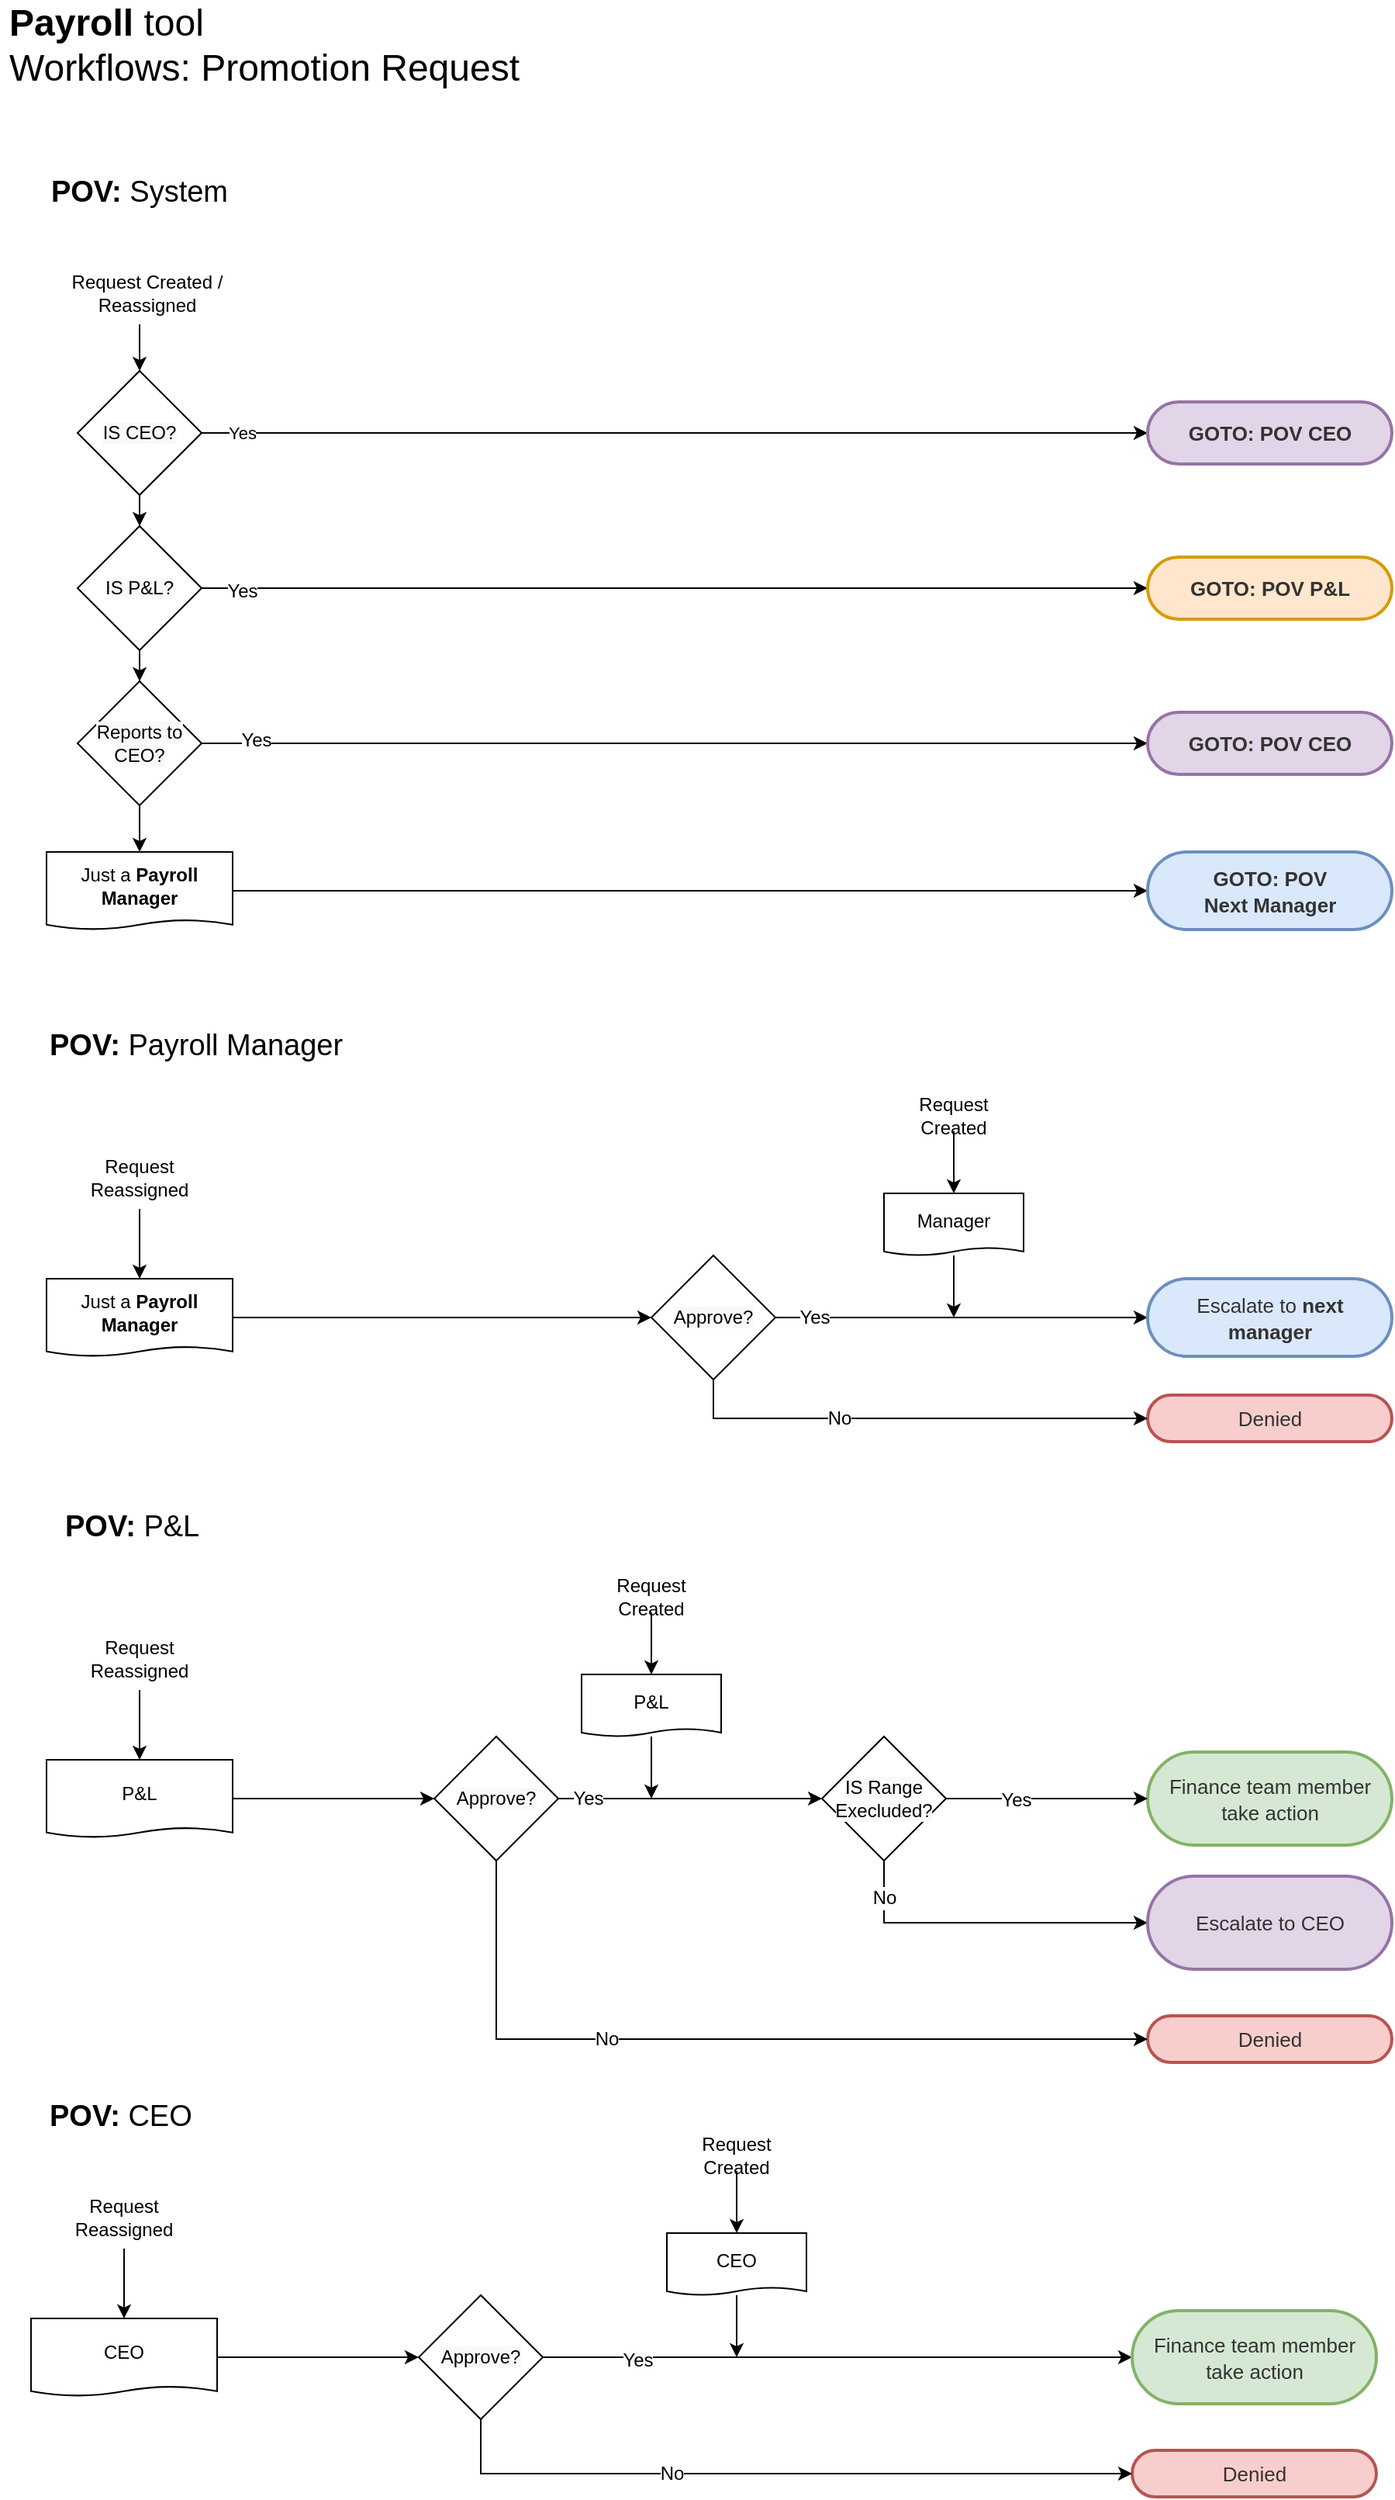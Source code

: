 <mxfile version="14.1.8" type="device"><diagram id="iFKKdAwVWXZ37Aua2bTD" name="Page-1"><mxGraphModel dx="3720" dy="1620" grid="1" gridSize="10" guides="1" tooltips="1" connect="1" arrows="1" fold="1" page="1" pageScale="1" pageWidth="1100" pageHeight="850" math="0" shadow="0"><root><mxCell id="0"/><mxCell id="1" parent="0"/><mxCell id="zcLZmxGaUcgg5o_-5wLQ-11" style="edgeStyle=orthogonalEdgeStyle;rounded=0;orthogonalLoop=1;jettySize=auto;html=1;entryX=0;entryY=0.5;entryDx=0;entryDy=0;" parent="1" source="zcLZmxGaUcgg5o_-5wLQ-2" target="ZkUV8sX0gGMI8ksX3pff-12" edge="1"><mxGeometry relative="1" as="geometry"><mxPoint x="800" y="320.0" as="targetPoint"/></mxGeometry></mxCell><mxCell id="zcLZmxGaUcgg5o_-5wLQ-14" value="Yes" style="edgeLabel;html=1;align=center;verticalAlign=middle;resizable=0;points=[];" parent="zcLZmxGaUcgg5o_-5wLQ-11" vertex="1" connectable="0"><mxGeometry x="-0.916" y="-2" relative="1" as="geometry"><mxPoint y="-2" as="offset"/></mxGeometry></mxCell><mxCell id="zcLZmxGaUcgg5o_-5wLQ-24" style="edgeStyle=orthogonalEdgeStyle;rounded=0;orthogonalLoop=1;jettySize=auto;html=1;entryX=0.5;entryY=0;entryDx=0;entryDy=0;" parent="1" source="zcLZmxGaUcgg5o_-5wLQ-2" target="zcLZmxGaUcgg5o_-5wLQ-3" edge="1"><mxGeometry relative="1" as="geometry"/></mxCell><mxCell id="zcLZmxGaUcgg5o_-5wLQ-2" value="&#10;&#10;&lt;span style=&quot;color: rgb(0, 0, 0); font-family: helvetica; font-size: 12px; font-style: normal; font-weight: 400; letter-spacing: normal; text-align: center; text-indent: 0px; text-transform: none; word-spacing: 0px; background-color: rgb(248, 249, 250); display: inline; float: none;&quot;&gt;IS CEO?&lt;/span&gt;&#10;&#10;" style="rhombus;whiteSpace=wrap;html=1;" parent="1" vertex="1"><mxGeometry x="110" y="280" width="80" height="80" as="geometry"/></mxCell><mxCell id="zcLZmxGaUcgg5o_-5wLQ-25" style="edgeStyle=orthogonalEdgeStyle;rounded=0;orthogonalLoop=1;jettySize=auto;html=1;entryX=0.5;entryY=0;entryDx=0;entryDy=0;" parent="1" source="zcLZmxGaUcgg5o_-5wLQ-3" target="zcLZmxGaUcgg5o_-5wLQ-4" edge="1"><mxGeometry relative="1" as="geometry"/></mxCell><mxCell id="zcLZmxGaUcgg5o_-5wLQ-27" style="edgeStyle=orthogonalEdgeStyle;rounded=0;orthogonalLoop=1;jettySize=auto;html=1;entryX=0;entryY=0.5;entryDx=0;entryDy=0;" parent="1" source="zcLZmxGaUcgg5o_-5wLQ-3" target="zcLZmxGaUcgg5o_-5wLQ-100" edge="1"><mxGeometry relative="1" as="geometry"><mxPoint x="460" y="420" as="targetPoint"/></mxGeometry></mxCell><mxCell id="zcLZmxGaUcgg5o_-5wLQ-136" value="Yes" style="edgeLabel;html=1;align=center;verticalAlign=middle;resizable=0;points=[];fontSize=12;" parent="zcLZmxGaUcgg5o_-5wLQ-27" vertex="1" connectable="0"><mxGeometry x="-0.915" y="-2" relative="1" as="geometry"><mxPoint as="offset"/></mxGeometry></mxCell><mxCell id="zcLZmxGaUcgg5o_-5wLQ-3" value="&lt;span style=&quot;color: rgb(0 , 0 , 0) ; font-family: &amp;#34;helvetica&amp;#34; ; font-size: 12px ; font-style: normal ; font-weight: 400 ; letter-spacing: normal ; text-align: center ; text-indent: 0px ; text-transform: none ; word-spacing: 0px ; background-color: rgb(248 , 249 , 250) ; display: inline ; float: none&quot;&gt;IS P&amp;amp;L?&lt;/span&gt;" style="rhombus;whiteSpace=wrap;html=1;" parent="1" vertex="1"><mxGeometry x="110" y="380" width="80" height="80" as="geometry"/></mxCell><mxCell id="zcLZmxGaUcgg5o_-5wLQ-26" style="edgeStyle=orthogonalEdgeStyle;rounded=0;orthogonalLoop=1;jettySize=auto;html=1;entryX=0.5;entryY=0;entryDx=0;entryDy=0;" parent="1" source="zcLZmxGaUcgg5o_-5wLQ-4" target="zcLZmxGaUcgg5o_-5wLQ-6" edge="1"><mxGeometry relative="1" as="geometry"/></mxCell><mxCell id="zcLZmxGaUcgg5o_-5wLQ-33" style="edgeStyle=orthogonalEdgeStyle;rounded=0;orthogonalLoop=1;jettySize=auto;html=1;entryX=0;entryY=0.5;entryDx=0;entryDy=0;" parent="1" source="zcLZmxGaUcgg5o_-5wLQ-4" target="zcLZmxGaUcgg5o_-5wLQ-41" edge="1"><mxGeometry relative="1" as="geometry"><mxPoint x="780" y="520.0" as="targetPoint"/></mxGeometry></mxCell><mxCell id="zcLZmxGaUcgg5o_-5wLQ-137" value="Yes" style="edgeLabel;html=1;align=center;verticalAlign=middle;resizable=0;points=[];fontSize=12;" parent="zcLZmxGaUcgg5o_-5wLQ-33" vertex="1" connectable="0"><mxGeometry x="-0.885" y="2" relative="1" as="geometry"><mxPoint as="offset"/></mxGeometry></mxCell><mxCell id="zcLZmxGaUcgg5o_-5wLQ-4" value="&lt;span style=&quot;color: rgb(0 , 0 , 0) ; font-family: &amp;#34;helvetica&amp;#34; ; font-size: 12px ; font-style: normal ; font-weight: 400 ; letter-spacing: normal ; text-align: center ; text-indent: 0px ; text-transform: none ; word-spacing: 0px ; background-color: rgb(248 , 249 , 250) ; display: inline ; float: none&quot;&gt;Reports to CEO?&lt;/span&gt;" style="rhombus;whiteSpace=wrap;html=1;" parent="1" vertex="1"><mxGeometry x="110" y="480" width="80" height="80" as="geometry"/></mxCell><mxCell id="zcLZmxGaUcgg5o_-5wLQ-43" style="edgeStyle=orthogonalEdgeStyle;rounded=0;orthogonalLoop=1;jettySize=auto;html=1;entryX=0;entryY=0.5;entryDx=0;entryDy=0;" parent="1" source="zcLZmxGaUcgg5o_-5wLQ-6" target="zcLZmxGaUcgg5o_-5wLQ-42" edge="1"><mxGeometry relative="1" as="geometry"/></mxCell><mxCell id="zcLZmxGaUcgg5o_-5wLQ-6" value="Just a &lt;b&gt;Payroll Manager&lt;/b&gt;" style="shape=document;whiteSpace=wrap;html=1;boundedLbl=1;size=0.125;" parent="1" vertex="1"><mxGeometry x="90" y="590" width="120" height="50" as="geometry"/></mxCell><mxCell id="zcLZmxGaUcgg5o_-5wLQ-19" style="edgeStyle=orthogonalEdgeStyle;rounded=0;orthogonalLoop=1;jettySize=auto;html=1;entryX=0;entryY=0.5;entryDx=0;entryDy=0;" parent="1" edge="1"><mxGeometry relative="1" as="geometry"><mxPoint x="540" y="300" as="sourcePoint"/></mxGeometry></mxCell><UserObject label="&lt;font color=&quot;#333333&quot;&gt;&lt;span style=&quot;font-size: 13px&quot;&gt;&lt;b&gt;GOTO: POV CEO&lt;/b&gt;&lt;/span&gt;&lt;/font&gt;" lucidchartObjectId="rJVaWQaTZlaL" id="zcLZmxGaUcgg5o_-5wLQ-41"><mxCell style="html=1;overflow=block;blockSpacing=1;whiteSpace=wrap;rounded=1;arcSize=50;whiteSpace=wrap;fontSize=14;spacing=4;strokeColor=#9673a6;strokeOpacity=100;fillOpacity=100;fillColor=#e1d5e7;strokeWidth=2;" parent="1" vertex="1"><mxGeometry x="800" y="500" width="157.5" height="40" as="geometry"/></mxCell></UserObject><UserObject label="&lt;font color=&quot;#333333&quot;&gt;&lt;span style=&quot;font-size: 13px&quot;&gt;&lt;b&gt;GOTO: POV &lt;br&gt;Next Manager&lt;/b&gt;&lt;/span&gt;&lt;/font&gt;" lucidchartObjectId="rJVaWQaTZlaL" id="zcLZmxGaUcgg5o_-5wLQ-42"><mxCell style="html=1;overflow=block;blockSpacing=1;whiteSpace=wrap;rounded=1;arcSize=50;whiteSpace=wrap;fontSize=14;spacing=4;strokeColor=#6c8ebf;strokeOpacity=100;fillOpacity=100;fillColor=#dae8fc;strokeWidth=2;" parent="1" vertex="1"><mxGeometry x="800" y="590" width="157.5" height="50" as="geometry"/></mxCell></UserObject><mxCell id="zcLZmxGaUcgg5o_-5wLQ-45" value="" style="endArrow=none;startArrow=classic;html=1;exitX=0.5;exitY=0;exitDx=0;exitDy=0;endFill=0;" parent="1" source="zcLZmxGaUcgg5o_-5wLQ-2" edge="1"><mxGeometry width="50" height="50" relative="1" as="geometry"><mxPoint x="140" y="250" as="sourcePoint"/><mxPoint x="150" y="250" as="targetPoint"/></mxGeometry></mxCell><mxCell id="zcLZmxGaUcgg5o_-5wLQ-46" value="Request Created / Reassigned" style="text;html=1;strokeColor=none;fillColor=none;align=center;verticalAlign=middle;whiteSpace=wrap;rounded=0;" parent="1" vertex="1"><mxGeometry x="80" y="220" width="150" height="20" as="geometry"/></mxCell><mxCell id="zcLZmxGaUcgg5o_-5wLQ-49" style="edgeStyle=orthogonalEdgeStyle;rounded=0;orthogonalLoop=1;jettySize=auto;html=1;entryX=0.5;entryY=0;entryDx=0;entryDy=0;" parent="1" edge="1"><mxGeometry relative="1" as="geometry"><mxPoint x="160.059" y="759.941" as="sourcePoint"/></mxGeometry></mxCell><mxCell id="zcLZmxGaUcgg5o_-5wLQ-51" style="edgeStyle=orthogonalEdgeStyle;rounded=0;orthogonalLoop=1;jettySize=auto;html=1;entryX=0.5;entryY=0;entryDx=0;entryDy=0;" parent="1" edge="1"><mxGeometry relative="1" as="geometry"><mxPoint x="160.059" y="859.941" as="sourcePoint"/></mxGeometry></mxCell><mxCell id="zcLZmxGaUcgg5o_-5wLQ-57" style="edgeStyle=orthogonalEdgeStyle;rounded=0;orthogonalLoop=1;jettySize=auto;html=1;entryX=0;entryY=0.5;entryDx=0;entryDy=0;" parent="1" source="zcLZmxGaUcgg5o_-5wLQ-58" target="zcLZmxGaUcgg5o_-5wLQ-74" edge="1"><mxGeometry relative="1" as="geometry"/></mxCell><mxCell id="zcLZmxGaUcgg5o_-5wLQ-58" value="Just a&amp;nbsp;&lt;b&gt;Payroll Manager&lt;/b&gt;" style="shape=document;whiteSpace=wrap;html=1;boundedLbl=1;size=0.125;" parent="1" vertex="1"><mxGeometry x="90" y="865" width="120" height="50" as="geometry"/></mxCell><mxCell id="zcLZmxGaUcgg5o_-5wLQ-61" style="edgeStyle=orthogonalEdgeStyle;rounded=0;orthogonalLoop=1;jettySize=auto;html=1;entryX=0;entryY=0.5;entryDx=0;entryDy=0;" parent="1" edge="1"><mxGeometry relative="1" as="geometry"><mxPoint x="590" y="820" as="targetPoint"/></mxGeometry></mxCell><UserObject label="&lt;span style=&quot;color: rgb(51 , 51 , 51) ; font-size: 13px&quot;&gt;Denied&lt;/span&gt;" lucidchartObjectId="rJVaWQaTZlaL" id="zcLZmxGaUcgg5o_-5wLQ-68"><mxCell style="html=1;overflow=block;blockSpacing=1;whiteSpace=wrap;rounded=1;arcSize=50;whiteSpace=wrap;fontSize=14;spacing=4;strokeColor=#b85450;strokeOpacity=100;fillOpacity=100;fillColor=#f8cecc;strokeWidth=2;" parent="1" vertex="1"><mxGeometry x="800" y="940" width="157.5" height="30" as="geometry"/></mxCell></UserObject><mxCell id="zcLZmxGaUcgg5o_-5wLQ-69" value="" style="endArrow=none;startArrow=classic;html=1;exitX=0.5;exitY=0;exitDx=0;exitDy=0;endFill=0;" parent="1" source="zcLZmxGaUcgg5o_-5wLQ-58" edge="1"><mxGeometry width="50" height="50" relative="1" as="geometry"><mxPoint x="150" y="850" as="sourcePoint"/><mxPoint x="150" y="820" as="targetPoint"/></mxGeometry></mxCell><mxCell id="zcLZmxGaUcgg5o_-5wLQ-70" value="Request Reassigned" style="text;html=1;strokeColor=none;fillColor=none;align=center;verticalAlign=middle;whiteSpace=wrap;rounded=0;" parent="1" vertex="1"><mxGeometry x="130" y="790" width="40" height="20" as="geometry"/></mxCell><mxCell id="zcLZmxGaUcgg5o_-5wLQ-71" value="&lt;b&gt;POV: &lt;/b&gt;System" style="text;html=1;strokeColor=none;fillColor=none;align=center;verticalAlign=middle;whiteSpace=wrap;rounded=0;fontSize=19;" parent="1" vertex="1"><mxGeometry x="90" y="150" width="120" height="30" as="geometry"/></mxCell><mxCell id="zcLZmxGaUcgg5o_-5wLQ-72" value="&lt;div&gt;&lt;b&gt;POV: &lt;/b&gt;Payroll&lt;span&gt;&amp;nbsp;Manager&lt;/span&gt;&lt;/div&gt;" style="text;html=1;strokeColor=none;fillColor=none;align=left;verticalAlign=middle;whiteSpace=wrap;rounded=0;fontSize=19;" parent="1" vertex="1"><mxGeometry x="90" y="700" width="210" height="30" as="geometry"/></mxCell><mxCell id="zcLZmxGaUcgg5o_-5wLQ-77" style="edgeStyle=orthogonalEdgeStyle;rounded=0;orthogonalLoop=1;jettySize=auto;html=1;entryX=0;entryY=0.5;entryDx=0;entryDy=0;startArrow=none;startFill=0;endArrow=classic;endFill=1;fontSize=19;" parent="1" source="zcLZmxGaUcgg5o_-5wLQ-74" target="zcLZmxGaUcgg5o_-5wLQ-68" edge="1"><mxGeometry relative="1" as="geometry"><Array as="points"><mxPoint x="520" y="955"/></Array></mxGeometry></mxCell><mxCell id="zcLZmxGaUcgg5o_-5wLQ-79" value="&lt;font style=&quot;font-size: 12px&quot;&gt;No&lt;/font&gt;" style="edgeLabel;html=1;align=center;verticalAlign=middle;resizable=0;points=[];fontSize=19;" parent="zcLZmxGaUcgg5o_-5wLQ-77" vertex="1" connectable="0"><mxGeometry x="-0.301" y="2" relative="1" as="geometry"><mxPoint x="-1" as="offset"/></mxGeometry></mxCell><mxCell id="zcLZmxGaUcgg5o_-5wLQ-134" style="edgeStyle=orthogonalEdgeStyle;rounded=0;orthogonalLoop=1;jettySize=auto;html=1;startArrow=none;startFill=0;endArrow=classic;endFill=1;fontSize=12;" parent="1" source="zcLZmxGaUcgg5o_-5wLQ-74" target="zcLZmxGaUcgg5o_-5wLQ-133" edge="1"><mxGeometry relative="1" as="geometry"/></mxCell><mxCell id="zcLZmxGaUcgg5o_-5wLQ-135" value="Yes" style="edgeLabel;html=1;align=center;verticalAlign=middle;resizable=0;points=[];fontSize=12;" parent="zcLZmxGaUcgg5o_-5wLQ-134" vertex="1" connectable="0"><mxGeometry x="-0.79" relative="1" as="geometry"><mxPoint as="offset"/></mxGeometry></mxCell><mxCell id="zcLZmxGaUcgg5o_-5wLQ-74" value="&lt;span style=&quot;color: rgb(0 , 0 , 0) ; font-family: &amp;#34;helvetica&amp;#34; ; font-size: 12px ; font-style: normal ; font-weight: 400 ; letter-spacing: normal ; text-align: center ; text-indent: 0px ; text-transform: none ; word-spacing: 0px ; background-color: rgb(248 , 249 , 250) ; display: inline ; float: none&quot;&gt;Approve?&lt;/span&gt;" style="rhombus;whiteSpace=wrap;html=1;" parent="1" vertex="1"><mxGeometry x="480" y="850" width="80" height="80" as="geometry"/></mxCell><mxCell id="zcLZmxGaUcgg5o_-5wLQ-85" style="edgeStyle=orthogonalEdgeStyle;rounded=0;orthogonalLoop=1;jettySize=auto;html=1;entryX=0;entryY=0.5;entryDx=0;entryDy=0;" parent="1" source="zcLZmxGaUcgg5o_-5wLQ-86" target="zcLZmxGaUcgg5o_-5wLQ-95" edge="1"><mxGeometry relative="1" as="geometry"/></mxCell><mxCell id="zcLZmxGaUcgg5o_-5wLQ-86" value="P&amp;amp;L" style="shape=document;whiteSpace=wrap;html=1;boundedLbl=1;size=0.125;" parent="1" vertex="1"><mxGeometry x="90" y="1175" width="120" height="50" as="geometry"/></mxCell><UserObject label="&lt;span style=&quot;color: rgb(51 , 51 , 51) ; font-size: 13px&quot;&gt;Denied&lt;/span&gt;" lucidchartObjectId="rJVaWQaTZlaL" id="zcLZmxGaUcgg5o_-5wLQ-87"><mxCell style="html=1;overflow=block;blockSpacing=1;whiteSpace=wrap;rounded=1;arcSize=50;whiteSpace=wrap;fontSize=14;spacing=4;strokeColor=#b85450;strokeOpacity=100;fillOpacity=100;fillColor=#f8cecc;strokeWidth=2;" parent="1" vertex="1"><mxGeometry x="800" y="1340" width="157.5" height="30" as="geometry"/></mxCell></UserObject><mxCell id="zcLZmxGaUcgg5o_-5wLQ-88" value="" style="endArrow=none;startArrow=classic;html=1;exitX=0.5;exitY=0;exitDx=0;exitDy=0;endFill=0;" parent="1" source="zcLZmxGaUcgg5o_-5wLQ-86" edge="1"><mxGeometry width="50" height="50" relative="1" as="geometry"><mxPoint x="150" y="1160" as="sourcePoint"/><mxPoint x="150" y="1130" as="targetPoint"/></mxGeometry></mxCell><mxCell id="zcLZmxGaUcgg5o_-5wLQ-89" value="Request Reassigned" style="text;html=1;strokeColor=none;fillColor=none;align=center;verticalAlign=middle;whiteSpace=wrap;rounded=0;" parent="1" vertex="1"><mxGeometry x="130" y="1100" width="40" height="20" as="geometry"/></mxCell><mxCell id="zcLZmxGaUcgg5o_-5wLQ-90" value="&lt;b&gt;POV: &lt;/b&gt;P&amp;amp;L" style="text;html=1;strokeColor=none;fillColor=none;align=left;verticalAlign=middle;whiteSpace=wrap;rounded=0;fontSize=19;" parent="1" vertex="1"><mxGeometry x="100" y="1010" width="170" height="30" as="geometry"/></mxCell><mxCell id="zcLZmxGaUcgg5o_-5wLQ-91" style="edgeStyle=orthogonalEdgeStyle;rounded=0;orthogonalLoop=1;jettySize=auto;html=1;entryX=0;entryY=0.5;entryDx=0;entryDy=0;startArrow=none;startFill=0;endArrow=classic;endFill=1;fontSize=19;" parent="1" source="zcLZmxGaUcgg5o_-5wLQ-95" target="zcLZmxGaUcgg5o_-5wLQ-98" edge="1"><mxGeometry relative="1" as="geometry"><mxPoint x="540" y="1200" as="targetPoint"/></mxGeometry></mxCell><mxCell id="zcLZmxGaUcgg5o_-5wLQ-92" value="Yes" style="edgeLabel;html=1;align=center;verticalAlign=middle;resizable=0;points=[];fontSize=12;" parent="zcLZmxGaUcgg5o_-5wLQ-91" vertex="1" connectable="0"><mxGeometry x="-0.681" y="-2" relative="1" as="geometry"><mxPoint x="-8.62" y="-2" as="offset"/></mxGeometry></mxCell><mxCell id="zcLZmxGaUcgg5o_-5wLQ-93" style="edgeStyle=orthogonalEdgeStyle;rounded=0;orthogonalLoop=1;jettySize=auto;html=1;entryX=0;entryY=0.5;entryDx=0;entryDy=0;startArrow=none;startFill=0;endArrow=classic;endFill=1;fontSize=19;" parent="1" source="zcLZmxGaUcgg5o_-5wLQ-95" target="zcLZmxGaUcgg5o_-5wLQ-87" edge="1"><mxGeometry relative="1" as="geometry"><Array as="points"><mxPoint x="380" y="1355"/></Array></mxGeometry></mxCell><mxCell id="zcLZmxGaUcgg5o_-5wLQ-94" value="&lt;font style=&quot;font-size: 12px&quot;&gt;No&lt;/font&gt;" style="edgeLabel;html=1;align=center;verticalAlign=middle;resizable=0;points=[];fontSize=19;" parent="zcLZmxGaUcgg5o_-5wLQ-93" vertex="1" connectable="0"><mxGeometry x="-0.301" y="2" relative="1" as="geometry"><mxPoint x="-1" as="offset"/></mxGeometry></mxCell><mxCell id="zcLZmxGaUcgg5o_-5wLQ-95" value="&lt;span style=&quot;color: rgb(0 , 0 , 0) ; font-family: &amp;#34;helvetica&amp;#34; ; font-size: 12px ; font-style: normal ; font-weight: 400 ; letter-spacing: normal ; text-align: center ; text-indent: 0px ; text-transform: none ; word-spacing: 0px ; background-color: rgb(248 , 249 , 250) ; display: inline ; float: none&quot;&gt;Approve?&lt;/span&gt;" style="rhombus;whiteSpace=wrap;html=1;" parent="1" vertex="1"><mxGeometry x="340" y="1160" width="80" height="80" as="geometry"/></mxCell><UserObject label="&lt;span style=&quot;color: rgb(51 , 51 , 51) ; font-size: 13px&quot;&gt;Finance team member take action&lt;/span&gt;" lucidchartObjectId="rJVaWQaTZlaL" id="zcLZmxGaUcgg5o_-5wLQ-96"><mxCell style="html=1;overflow=block;blockSpacing=1;whiteSpace=wrap;rounded=1;arcSize=50;whiteSpace=wrap;fontSize=14;spacing=4;strokeColor=#82b366;strokeOpacity=100;fillOpacity=100;fillColor=#d5e8d4;strokeWidth=2;" parent="1" vertex="1"><mxGeometry x="800" y="1170" width="157.5" height="60" as="geometry"/></mxCell></UserObject><mxCell id="zcLZmxGaUcgg5o_-5wLQ-102" style="edgeStyle=orthogonalEdgeStyle;rounded=0;orthogonalLoop=1;jettySize=auto;html=1;entryX=0;entryY=0.5;entryDx=0;entryDy=0;startArrow=none;startFill=0;endArrow=classic;endFill=1;fontSize=12;" parent="1" source="zcLZmxGaUcgg5o_-5wLQ-98" target="zcLZmxGaUcgg5o_-5wLQ-96" edge="1"><mxGeometry relative="1" as="geometry"/></mxCell><mxCell id="zcLZmxGaUcgg5o_-5wLQ-104" value="Yes" style="edgeLabel;html=1;align=center;verticalAlign=middle;resizable=0;points=[];fontSize=12;" parent="zcLZmxGaUcgg5o_-5wLQ-102" vertex="1" connectable="0"><mxGeometry x="-0.307" y="-1" relative="1" as="geometry"><mxPoint as="offset"/></mxGeometry></mxCell><mxCell id="zcLZmxGaUcgg5o_-5wLQ-106" style="edgeStyle=orthogonalEdgeStyle;rounded=0;orthogonalLoop=1;jettySize=auto;html=1;entryX=0;entryY=0.5;entryDx=0;entryDy=0;startArrow=none;startFill=0;endArrow=classic;endFill=1;fontSize=12;" parent="1" source="zcLZmxGaUcgg5o_-5wLQ-98" target="zcLZmxGaUcgg5o_-5wLQ-105" edge="1"><mxGeometry relative="1" as="geometry"><Array as="points"><mxPoint x="630" y="1280"/></Array></mxGeometry></mxCell><mxCell id="zcLZmxGaUcgg5o_-5wLQ-109" value="No" style="edgeLabel;html=1;align=center;verticalAlign=middle;resizable=0;points=[];fontSize=12;" parent="zcLZmxGaUcgg5o_-5wLQ-106" vertex="1" connectable="0"><mxGeometry x="-0.891" y="2" relative="1" as="geometry"><mxPoint x="-2" y="12.33" as="offset"/></mxGeometry></mxCell><mxCell id="zcLZmxGaUcgg5o_-5wLQ-98" value="&lt;span style=&quot;color: rgb(0 , 0 , 0) ; font-family: &amp;#34;helvetica&amp;#34; ; font-size: 12px ; font-style: normal ; font-weight: 400 ; letter-spacing: normal ; text-align: center ; text-indent: 0px ; text-transform: none ; word-spacing: 0px ; background-color: rgb(248 , 249 , 250) ; display: inline ; float: none&quot;&gt;IS Range Execluded?&lt;/span&gt;" style="rhombus;whiteSpace=wrap;html=1;" parent="1" vertex="1"><mxGeometry x="590" y="1160" width="80" height="80" as="geometry"/></mxCell><UserObject label="&lt;b style=&quot;color: rgb(51 , 51 , 51) ; font-size: 13px&quot;&gt;GOTO: POV P&amp;amp;L&lt;/b&gt;" lucidchartObjectId="rJVaWQaTZlaL" id="zcLZmxGaUcgg5o_-5wLQ-100"><mxCell style="html=1;overflow=block;blockSpacing=1;whiteSpace=wrap;rounded=1;arcSize=50;whiteSpace=wrap;fontSize=14;spacing=4;strokeColor=#d79b00;strokeOpacity=100;fillOpacity=100;fillColor=#ffe6cc;strokeWidth=2;" parent="1" vertex="1"><mxGeometry x="800" y="400" width="157.5" height="40" as="geometry"/></mxCell></UserObject><UserObject label="&lt;span style=&quot;color: rgb(51 , 51 , 51) ; font-size: 13px&quot;&gt;Escalate to CEO&lt;/span&gt;" lucidchartObjectId="rJVaWQaTZlaL" id="zcLZmxGaUcgg5o_-5wLQ-105"><mxCell style="html=1;overflow=block;blockSpacing=1;whiteSpace=wrap;rounded=1;arcSize=50;whiteSpace=wrap;fontSize=14;spacing=4;strokeColor=#9673a6;strokeOpacity=100;fillOpacity=100;fillColor=#e1d5e7;strokeWidth=2;" parent="1" vertex="1"><mxGeometry x="800" y="1250" width="157.5" height="60" as="geometry"/></mxCell></UserObject><mxCell id="zcLZmxGaUcgg5o_-5wLQ-110" style="edgeStyle=orthogonalEdgeStyle;rounded=0;orthogonalLoop=1;jettySize=auto;html=1;entryX=0;entryY=0.5;entryDx=0;entryDy=0;" parent="1" source="zcLZmxGaUcgg5o_-5wLQ-111" target="zcLZmxGaUcgg5o_-5wLQ-120" edge="1"><mxGeometry relative="1" as="geometry"/></mxCell><mxCell id="zcLZmxGaUcgg5o_-5wLQ-111" value="CEO" style="shape=document;whiteSpace=wrap;html=1;boundedLbl=1;size=0.125;" parent="1" vertex="1"><mxGeometry x="80" y="1535" width="120" height="50" as="geometry"/></mxCell><UserObject label="&lt;span style=&quot;color: rgb(51 , 51 , 51) ; font-size: 13px&quot;&gt;Denied&lt;/span&gt;" lucidchartObjectId="rJVaWQaTZlaL" id="zcLZmxGaUcgg5o_-5wLQ-112"><mxCell style="html=1;overflow=block;blockSpacing=1;whiteSpace=wrap;rounded=1;arcSize=50;whiteSpace=wrap;fontSize=14;spacing=4;strokeColor=#b85450;strokeOpacity=100;fillOpacity=100;fillColor=#f8cecc;strokeWidth=2;" parent="1" vertex="1"><mxGeometry x="790" y="1620" width="157.5" height="30" as="geometry"/></mxCell></UserObject><mxCell id="zcLZmxGaUcgg5o_-5wLQ-113" value="" style="endArrow=none;startArrow=classic;html=1;exitX=0.5;exitY=0;exitDx=0;exitDy=0;endFill=0;" parent="1" source="zcLZmxGaUcgg5o_-5wLQ-111" edge="1"><mxGeometry width="50" height="50" relative="1" as="geometry"><mxPoint x="140" y="1520" as="sourcePoint"/><mxPoint x="140" y="1490" as="targetPoint"/></mxGeometry></mxCell><mxCell id="zcLZmxGaUcgg5o_-5wLQ-114" value="Request Reassigned" style="text;html=1;strokeColor=none;fillColor=none;align=center;verticalAlign=middle;whiteSpace=wrap;rounded=0;" parent="1" vertex="1"><mxGeometry x="120" y="1460" width="40" height="20" as="geometry"/></mxCell><mxCell id="zcLZmxGaUcgg5o_-5wLQ-115" value="&lt;b&gt;POV: &lt;/b&gt;CEO" style="text;html=1;strokeColor=none;fillColor=none;align=left;verticalAlign=middle;whiteSpace=wrap;rounded=0;fontSize=19;" parent="1" vertex="1"><mxGeometry x="90" y="1390" width="170" height="30" as="geometry"/></mxCell><mxCell id="zcLZmxGaUcgg5o_-5wLQ-116" style="edgeStyle=orthogonalEdgeStyle;rounded=0;orthogonalLoop=1;jettySize=auto;html=1;startArrow=none;startFill=0;endArrow=classic;endFill=1;fontSize=19;" parent="1" source="zcLZmxGaUcgg5o_-5wLQ-120" target="zcLZmxGaUcgg5o_-5wLQ-121" edge="1"><mxGeometry relative="1" as="geometry"><mxPoint x="530" y="1560" as="targetPoint"/></mxGeometry></mxCell><mxCell id="zcLZmxGaUcgg5o_-5wLQ-117" value="Yes" style="edgeLabel;html=1;align=center;verticalAlign=middle;resizable=0;points=[];fontSize=12;" parent="zcLZmxGaUcgg5o_-5wLQ-116" vertex="1" connectable="0"><mxGeometry x="-0.681" y="-2" relative="1" as="geometry"><mxPoint as="offset"/></mxGeometry></mxCell><mxCell id="zcLZmxGaUcgg5o_-5wLQ-118" style="edgeStyle=orthogonalEdgeStyle;rounded=0;orthogonalLoop=1;jettySize=auto;html=1;entryX=0;entryY=0.5;entryDx=0;entryDy=0;startArrow=none;startFill=0;endArrow=classic;endFill=1;fontSize=19;" parent="1" source="zcLZmxGaUcgg5o_-5wLQ-120" target="zcLZmxGaUcgg5o_-5wLQ-112" edge="1"><mxGeometry relative="1" as="geometry"><Array as="points"><mxPoint x="370" y="1635"/></Array></mxGeometry></mxCell><mxCell id="zcLZmxGaUcgg5o_-5wLQ-119" value="&lt;font style=&quot;font-size: 12px&quot;&gt;No&lt;/font&gt;" style="edgeLabel;html=1;align=center;verticalAlign=middle;resizable=0;points=[];fontSize=19;" parent="zcLZmxGaUcgg5o_-5wLQ-118" vertex="1" connectable="0"><mxGeometry x="-0.301" y="2" relative="1" as="geometry"><mxPoint x="-1" as="offset"/></mxGeometry></mxCell><mxCell id="zcLZmxGaUcgg5o_-5wLQ-120" value="&lt;span style=&quot;color: rgb(0 , 0 , 0) ; font-family: &amp;#34;helvetica&amp;#34; ; font-size: 12px ; font-style: normal ; font-weight: 400 ; letter-spacing: normal ; text-align: center ; text-indent: 0px ; text-transform: none ; word-spacing: 0px ; background-color: rgb(248 , 249 , 250) ; display: inline ; float: none&quot;&gt;Approve?&lt;/span&gt;" style="rhombus;whiteSpace=wrap;html=1;" parent="1" vertex="1"><mxGeometry x="330" y="1520" width="80" height="80" as="geometry"/></mxCell><UserObject label="&lt;span style=&quot;color: rgb(51 , 51 , 51) ; font-size: 13px&quot;&gt;Finance team member take action&lt;/span&gt;" lucidchartObjectId="rJVaWQaTZlaL" id="zcLZmxGaUcgg5o_-5wLQ-121"><mxCell style="html=1;overflow=block;blockSpacing=1;whiteSpace=wrap;rounded=1;arcSize=50;whiteSpace=wrap;fontSize=14;spacing=4;strokeColor=#82b366;strokeOpacity=100;fillOpacity=100;fillColor=#d5e8d4;strokeWidth=2;" parent="1" vertex="1"><mxGeometry x="790" y="1530" width="157.5" height="60" as="geometry"/></mxCell></UserObject><mxCell id="zcLZmxGaUcgg5o_-5wLQ-122" style="edgeStyle=orthogonalEdgeStyle;rounded=0;orthogonalLoop=1;jettySize=auto;html=1;startArrow=none;startFill=0;endArrow=classic;endFill=1;fontSize=12;" parent="1" edge="1"><mxGeometry relative="1" as="geometry"><mxPoint x="610" y="1470" as="sourcePoint"/></mxGeometry></mxCell><mxCell id="zcLZmxGaUcgg5o_-5wLQ-123" value="Yes" style="edgeLabel;html=1;align=center;verticalAlign=middle;resizable=0;points=[];fontSize=12;" parent="zcLZmxGaUcgg5o_-5wLQ-122" vertex="1" connectable="0"><mxGeometry x="-0.285" relative="1" as="geometry"><mxPoint as="offset"/></mxGeometry></mxCell><UserObject label="&lt;span style=&quot;color: rgb(51 , 51 , 51) ; font-size: 13px&quot;&gt;Escalate to &lt;b&gt;next manager&lt;/b&gt;&lt;/span&gt;" lucidchartObjectId="rJVaWQaTZlaL" id="zcLZmxGaUcgg5o_-5wLQ-133"><mxCell style="html=1;overflow=block;blockSpacing=1;whiteSpace=wrap;rounded=1;arcSize=50;whiteSpace=wrap;fontSize=14;spacing=4;strokeColor=#6c8ebf;strokeOpacity=100;fillOpacity=100;fillColor=#dae8fc;strokeWidth=2;" parent="1" vertex="1"><mxGeometry x="800" y="865" width="157.5" height="50" as="geometry"/></mxCell></UserObject><mxCell id="X4MeJLfWLEYjTfx71G4z-1" value="&lt;div style=&quot;text-align: left&quot;&gt;&lt;font style=&quot;font-size: 24px&quot;&gt;&lt;b&gt;Payroll &lt;/b&gt;tool&lt;/font&gt;&lt;/div&gt;&lt;font style=&quot;font-size: 24px&quot;&gt;&lt;div style=&quot;text-align: left&quot;&gt;&lt;span&gt;Workflows: Promotion Request&lt;/span&gt;&lt;/div&gt;&lt;/font&gt;" style="text;html=1;align=center;verticalAlign=middle;resizable=0;points=[];autosize=1;" parent="1" vertex="1"><mxGeometry x="60" y="50" width="340" height="40" as="geometry"/></mxCell><mxCell id="ZkUV8sX0gGMI8ksX3pff-5" style="edgeStyle=orthogonalEdgeStyle;rounded=0;orthogonalLoop=1;jettySize=auto;html=1;" parent="1" source="ZkUV8sX0gGMI8ksX3pff-1" edge="1"><mxGeometry relative="1" as="geometry"><mxPoint x="480" y="1200" as="targetPoint"/></mxGeometry></mxCell><mxCell id="ZkUV8sX0gGMI8ksX3pff-1" value="P&amp;amp;L" style="shape=document;whiteSpace=wrap;html=1;boundedLbl=1;size=0.125;" parent="1" vertex="1"><mxGeometry x="435" y="1120" width="90" height="40" as="geometry"/></mxCell><mxCell id="ZkUV8sX0gGMI8ksX3pff-2" value="Request Created" style="text;html=1;strokeColor=none;fillColor=none;align=center;verticalAlign=middle;whiteSpace=wrap;rounded=0;" parent="1" vertex="1"><mxGeometry x="460" y="1060" width="40" height="20" as="geometry"/></mxCell><mxCell id="ZkUV8sX0gGMI8ksX3pff-3" value="" style="endArrow=none;startArrow=classic;html=1;exitX=0.5;exitY=0;exitDx=0;exitDy=0;endFill=0;entryX=0.5;entryY=1;entryDx=0;entryDy=0;" parent="1" source="ZkUV8sX0gGMI8ksX3pff-1" target="ZkUV8sX0gGMI8ksX3pff-2" edge="1"><mxGeometry width="50" height="50" relative="1" as="geometry"><mxPoint x="479.76" y="1050" as="sourcePoint"/><mxPoint x="479.76" y="1005" as="targetPoint"/></mxGeometry></mxCell><mxCell id="ZkUV8sX0gGMI8ksX3pff-8" style="edgeStyle=orthogonalEdgeStyle;rounded=0;orthogonalLoop=1;jettySize=auto;html=1;" parent="1" source="ZkUV8sX0gGMI8ksX3pff-9" edge="1"><mxGeometry relative="1" as="geometry"><mxPoint x="535" y="1560" as="targetPoint"/></mxGeometry></mxCell><mxCell id="ZkUV8sX0gGMI8ksX3pff-9" value="CEO" style="shape=document;whiteSpace=wrap;html=1;boundedLbl=1;size=0.125;" parent="1" vertex="1"><mxGeometry x="490" y="1480" width="90" height="40" as="geometry"/></mxCell><mxCell id="ZkUV8sX0gGMI8ksX3pff-10" value="Request Created" style="text;html=1;strokeColor=none;fillColor=none;align=center;verticalAlign=middle;whiteSpace=wrap;rounded=0;" parent="1" vertex="1"><mxGeometry x="515" y="1420" width="40" height="20" as="geometry"/></mxCell><mxCell id="ZkUV8sX0gGMI8ksX3pff-11" value="" style="endArrow=none;startArrow=classic;html=1;exitX=0.5;exitY=0;exitDx=0;exitDy=0;endFill=0;entryX=0.5;entryY=1;entryDx=0;entryDy=0;" parent="1" source="ZkUV8sX0gGMI8ksX3pff-9" target="ZkUV8sX0gGMI8ksX3pff-10" edge="1"><mxGeometry width="50" height="50" relative="1" as="geometry"><mxPoint x="534.76" y="1410" as="sourcePoint"/><mxPoint x="534.76" y="1365" as="targetPoint"/></mxGeometry></mxCell><UserObject label="&lt;font color=&quot;#333333&quot;&gt;&lt;span style=&quot;font-size: 13px&quot;&gt;&lt;b&gt;GOTO: POV CEO&lt;/b&gt;&lt;/span&gt;&lt;/font&gt;" lucidchartObjectId="rJVaWQaTZlaL" id="ZkUV8sX0gGMI8ksX3pff-12"><mxCell style="html=1;overflow=block;blockSpacing=1;whiteSpace=wrap;rounded=1;arcSize=50;whiteSpace=wrap;fontSize=14;spacing=4;strokeColor=#9673a6;strokeOpacity=100;fillOpacity=100;fillColor=#e1d5e7;strokeWidth=2;" parent="1" vertex="1"><mxGeometry x="800" y="300" width="157.5" height="40" as="geometry"/></mxCell></UserObject><mxCell id="ZkUV8sX0gGMI8ksX3pff-13" style="edgeStyle=orthogonalEdgeStyle;rounded=0;orthogonalLoop=1;jettySize=auto;html=1;" parent="1" source="ZkUV8sX0gGMI8ksX3pff-14" edge="1"><mxGeometry relative="1" as="geometry"><mxPoint x="675" y="890" as="targetPoint"/></mxGeometry></mxCell><mxCell id="ZkUV8sX0gGMI8ksX3pff-14" value="Manager" style="shape=document;whiteSpace=wrap;html=1;boundedLbl=1;size=0.125;" parent="1" vertex="1"><mxGeometry x="630" y="810" width="90" height="40" as="geometry"/></mxCell><mxCell id="ZkUV8sX0gGMI8ksX3pff-15" value="Request Created" style="text;html=1;strokeColor=none;fillColor=none;align=center;verticalAlign=middle;whiteSpace=wrap;rounded=0;" parent="1" vertex="1"><mxGeometry x="655" y="750" width="40" height="20" as="geometry"/></mxCell><mxCell id="ZkUV8sX0gGMI8ksX3pff-16" value="" style="endArrow=none;startArrow=classic;html=1;exitX=0.5;exitY=0;exitDx=0;exitDy=0;endFill=0;entryX=0.5;entryY=1;entryDx=0;entryDy=0;" parent="1" source="ZkUV8sX0gGMI8ksX3pff-14" target="ZkUV8sX0gGMI8ksX3pff-15" edge="1"><mxGeometry width="50" height="50" relative="1" as="geometry"><mxPoint x="674.76" y="740" as="sourcePoint"/><mxPoint x="674.76" y="695" as="targetPoint"/></mxGeometry></mxCell></root></mxGraphModel></diagram></mxfile>